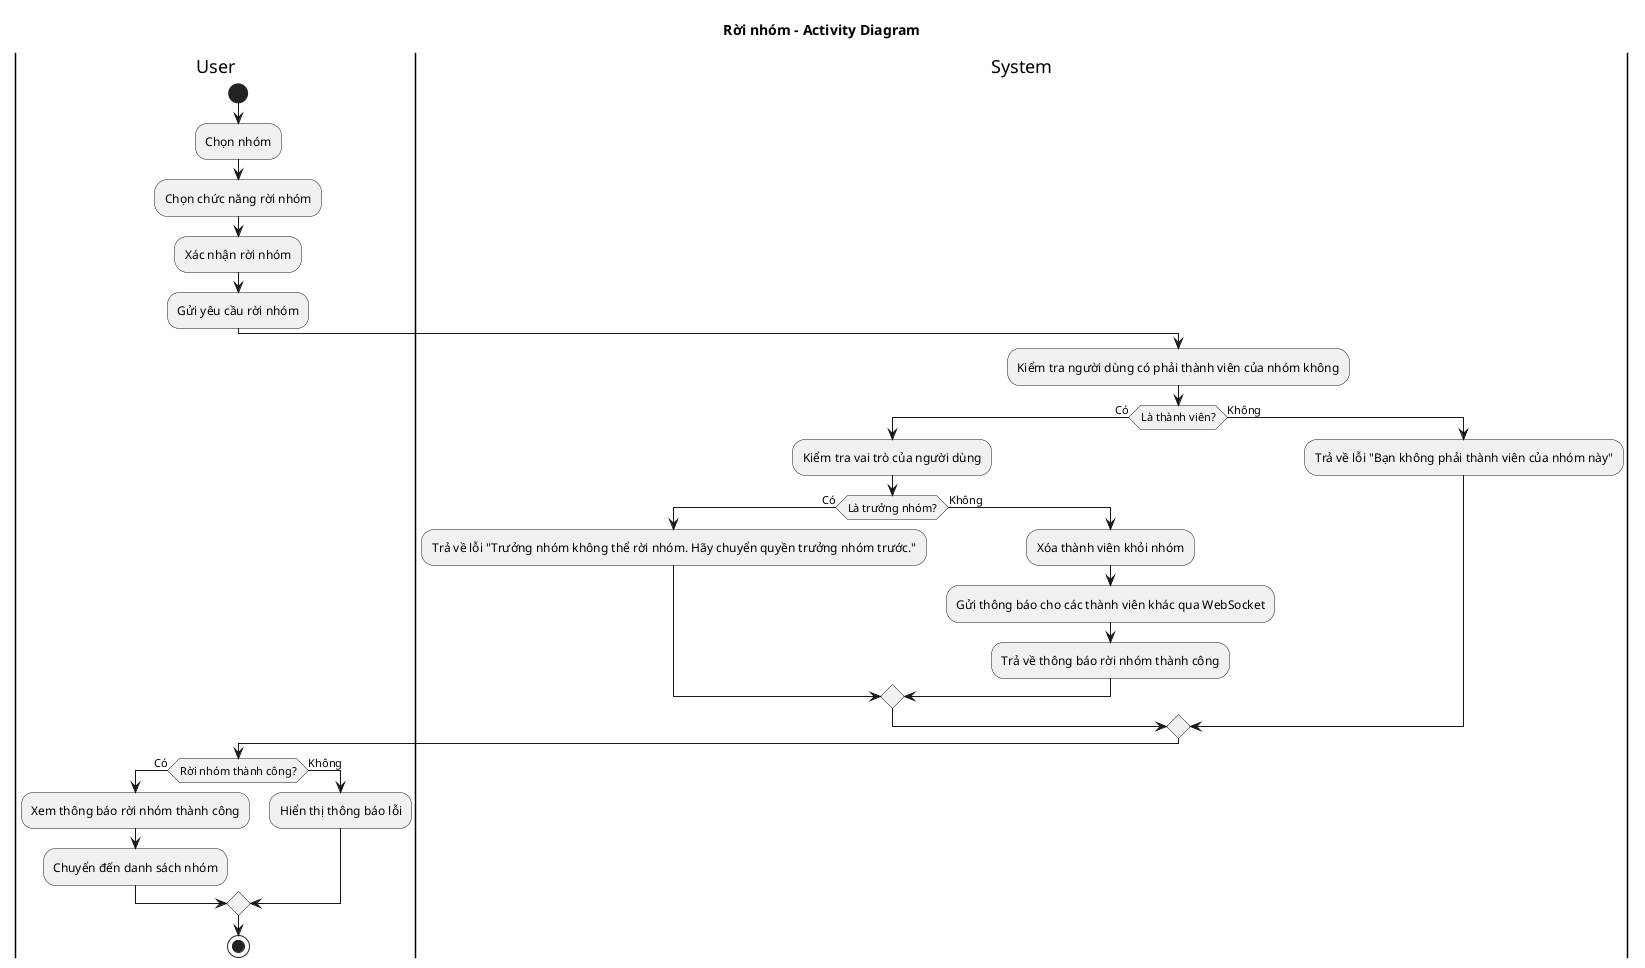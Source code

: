 @startuml Rời nhóm - Activity Diagram
title Rời nhóm - Activity Diagram

|User|
start
:Chọn nhóm;
:Chọn chức năng rời nhóm;
:Xác nhận rời nhóm;
:Gửi yêu cầu rời nhóm;

|System|
:Kiểm tra người dùng có phải thành viên của nhóm không;

if (Là thành viên?) then (Có)
  :Kiểm tra vai trò của người dùng;
  
  if (Là trưởng nhóm?) then (Có)
    :Trả về lỗi "Trưởng nhóm không thể rời nhóm. Hãy chuyển quyền trưởng nhóm trước.";
  else (Không)
    :Xóa thành viên khỏi nhóm;
    :Gửi thông báo cho các thành viên khác qua WebSocket;
    :Trả về thông báo rời nhóm thành công;
  endif
else (Không)
  :Trả về lỗi "Bạn không phải thành viên của nhóm này";
endif

|User|
if (Rời nhóm thành công?) then (Có)
  :Xem thông báo rời nhóm thành công;
  :Chuyển đến danh sách nhóm;
else (Không)
  :Hiển thị thông báo lỗi;
endif

stop
@enduml
